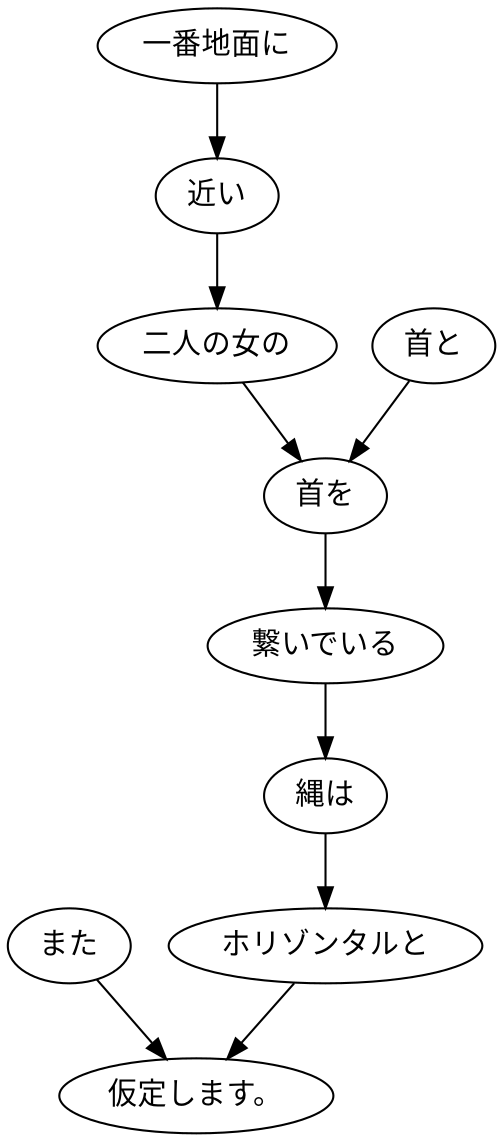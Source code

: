 digraph graph1513 {
	node0 [label="また"];
	node1 [label="一番地面に"];
	node2 [label="近い"];
	node3 [label="二人の女の"];
	node4 [label="首と"];
	node5 [label="首を"];
	node6 [label="繋いでいる"];
	node7 [label="縄は"];
	node8 [label="ホリゾンタルと"];
	node9 [label="仮定します。"];
	node0 -> node9;
	node1 -> node2;
	node2 -> node3;
	node3 -> node5;
	node4 -> node5;
	node5 -> node6;
	node6 -> node7;
	node7 -> node8;
	node8 -> node9;
}
